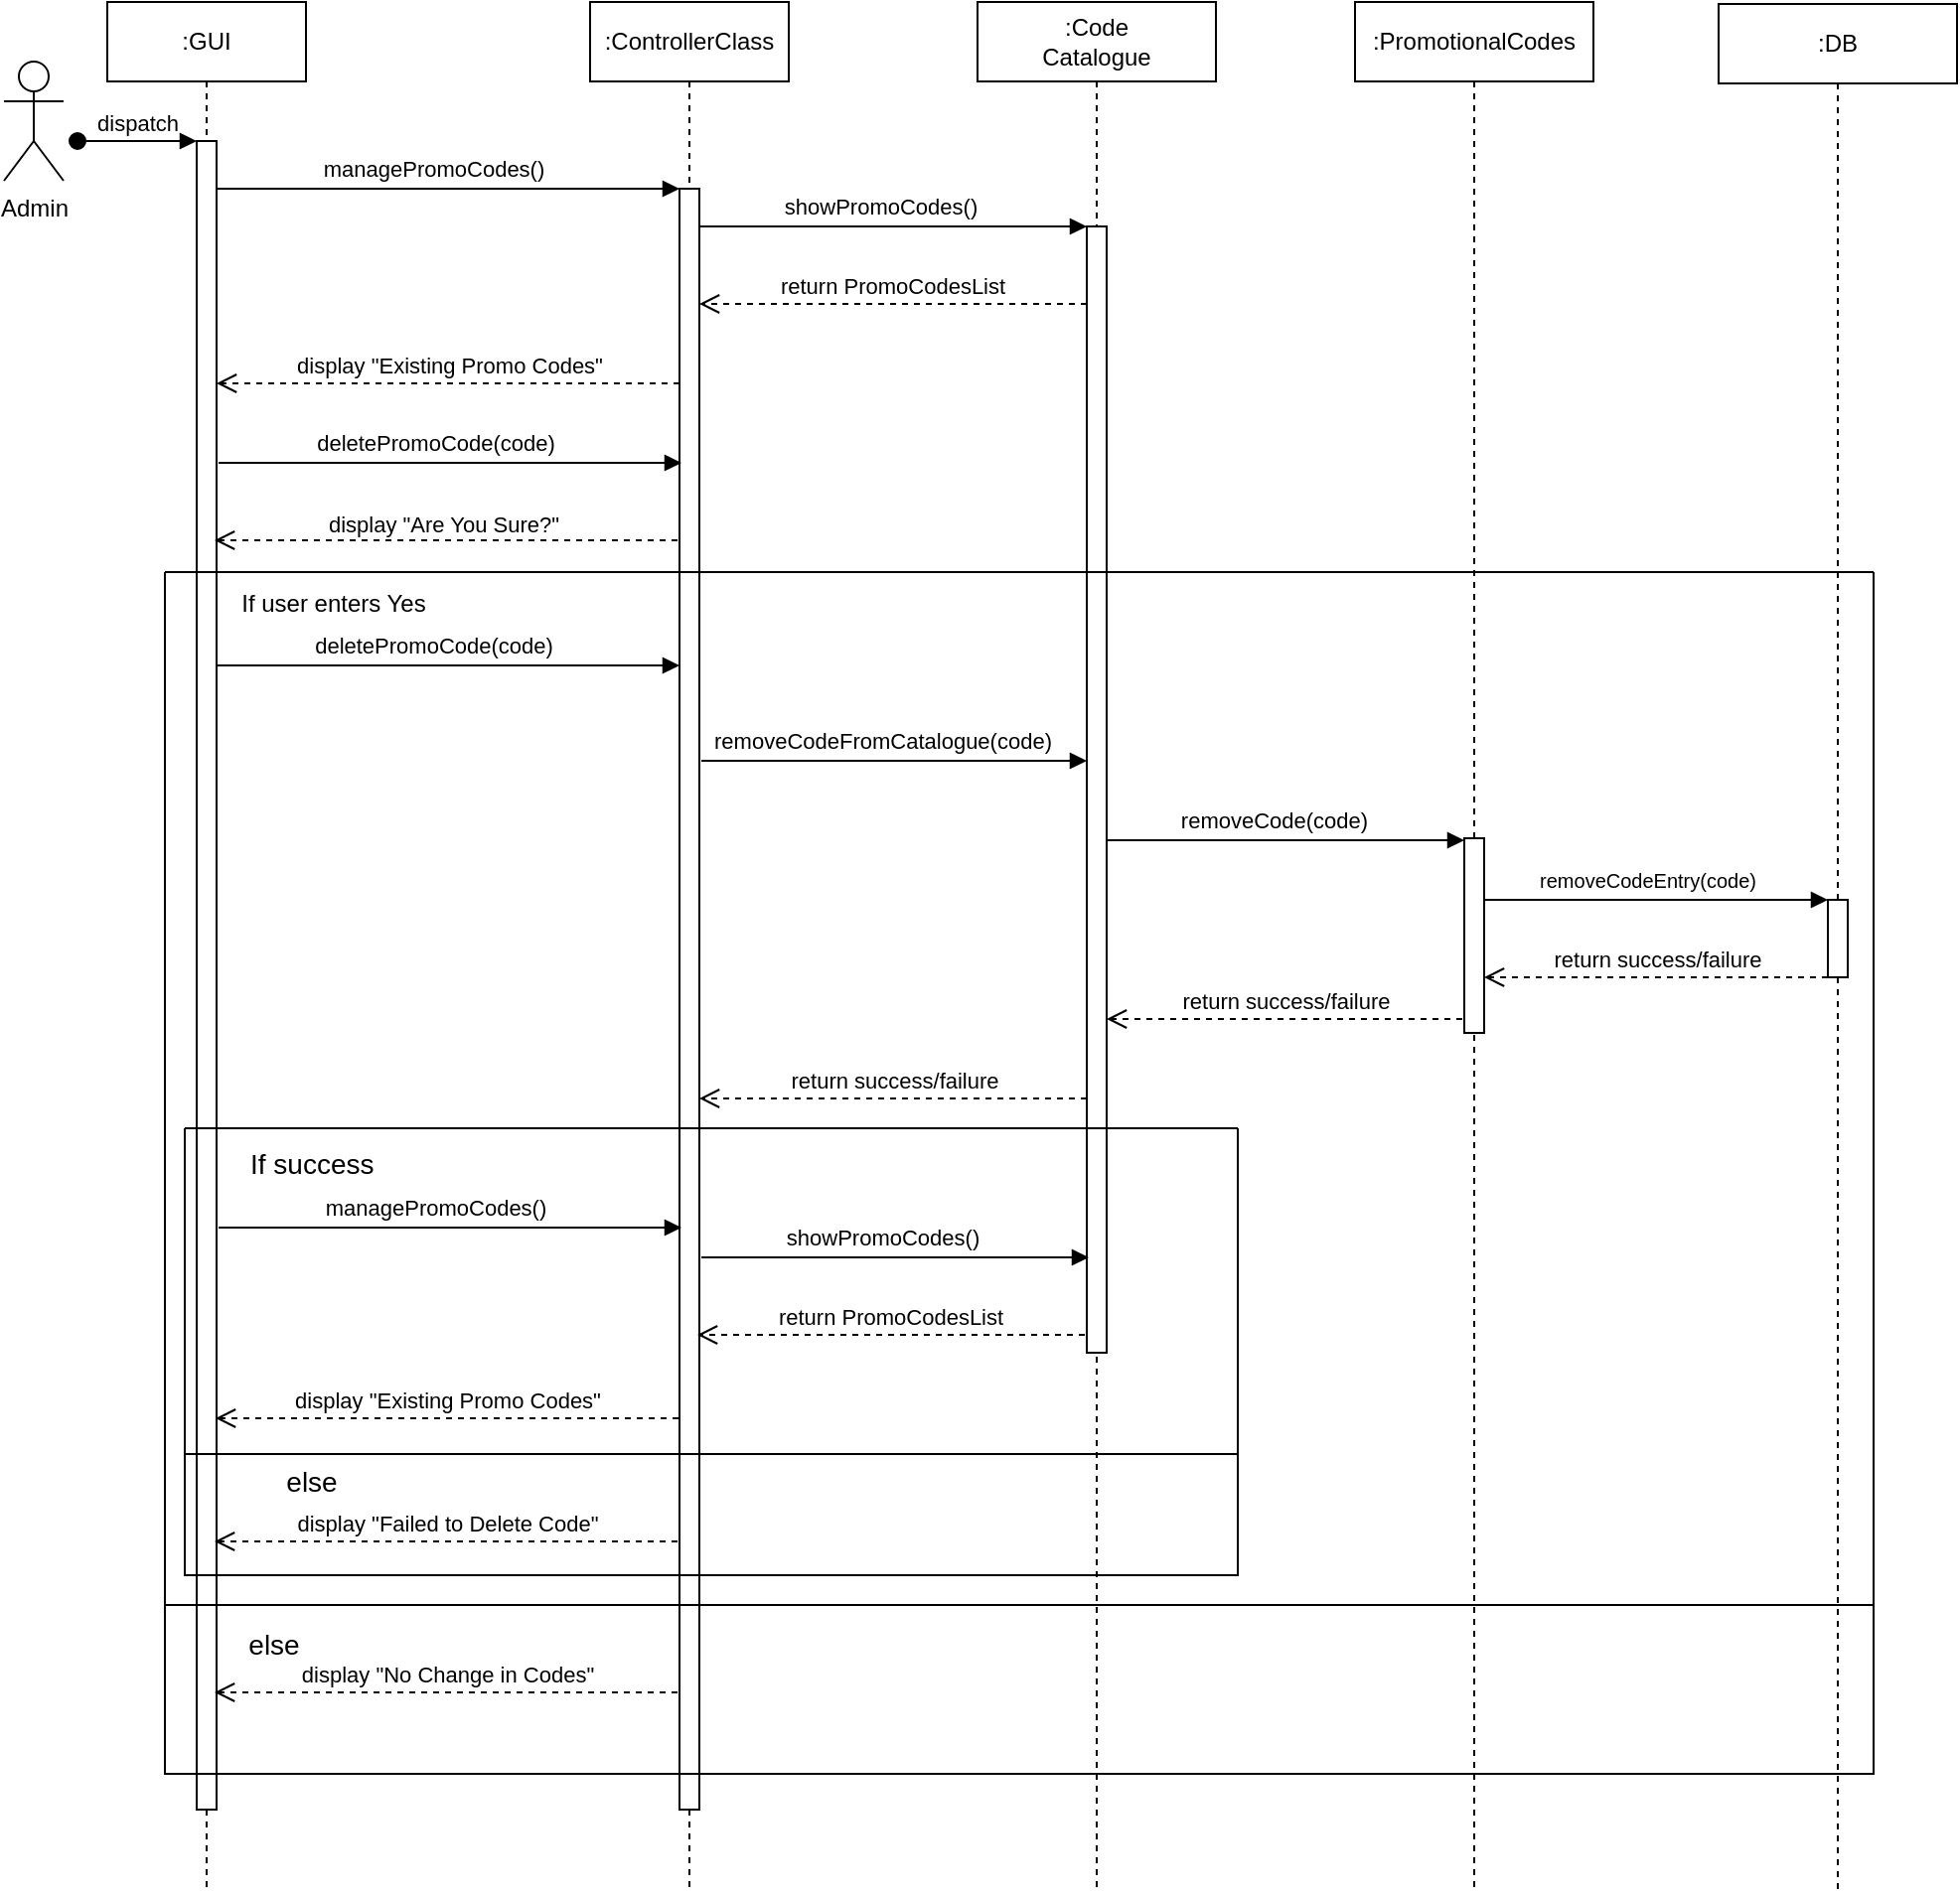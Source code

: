 <mxfile version="28.2.8">
  <diagram name="Page-1" id="2YBvvXClWsGukQMizWep">
    <mxGraphModel dx="1418" dy="794" grid="1" gridSize="10" guides="1" tooltips="1" connect="1" arrows="1" fold="1" page="1" pageScale="1" pageWidth="850" pageHeight="1100" math="0" shadow="0">
      <root>
        <mxCell id="0" />
        <mxCell id="1" parent="0" />
        <mxCell id="aM9ryv3xv72pqoxQDRHE-1" value=":GUI" style="shape=umlLifeline;perimeter=lifelinePerimeter;whiteSpace=wrap;html=1;container=0;dropTarget=0;collapsible=0;recursiveResize=0;outlineConnect=0;portConstraint=eastwest;newEdgeStyle={&quot;edgeStyle&quot;:&quot;elbowEdgeStyle&quot;,&quot;elbow&quot;:&quot;vertical&quot;,&quot;curved&quot;:0,&quot;rounded&quot;:0};" parent="1" vertex="1">
          <mxGeometry x="111" y="48" width="100" height="952" as="geometry" />
        </mxCell>
        <mxCell id="aM9ryv3xv72pqoxQDRHE-2" value="" style="html=1;points=[];perimeter=orthogonalPerimeter;outlineConnect=0;targetShapes=umlLifeline;portConstraint=eastwest;newEdgeStyle={&quot;edgeStyle&quot;:&quot;elbowEdgeStyle&quot;,&quot;elbow&quot;:&quot;vertical&quot;,&quot;curved&quot;:0,&quot;rounded&quot;:0};" parent="aM9ryv3xv72pqoxQDRHE-1" vertex="1">
          <mxGeometry x="45" y="70" width="10" height="840" as="geometry" />
        </mxCell>
        <mxCell id="aM9ryv3xv72pqoxQDRHE-3" value="dispatch" style="html=1;verticalAlign=bottom;startArrow=oval;endArrow=block;startSize=8;edgeStyle=elbowEdgeStyle;elbow=vertical;curved=0;rounded=0;" parent="aM9ryv3xv72pqoxQDRHE-1" target="aM9ryv3xv72pqoxQDRHE-2" edge="1">
          <mxGeometry relative="1" as="geometry">
            <mxPoint x="-15" y="70" as="sourcePoint" />
          </mxGeometry>
        </mxCell>
        <mxCell id="aM9ryv3xv72pqoxQDRHE-5" value=":ControllerClass" style="shape=umlLifeline;perimeter=lifelinePerimeter;whiteSpace=wrap;html=1;container=0;dropTarget=0;collapsible=0;recursiveResize=0;outlineConnect=0;portConstraint=eastwest;newEdgeStyle={&quot;edgeStyle&quot;:&quot;elbowEdgeStyle&quot;,&quot;elbow&quot;:&quot;vertical&quot;,&quot;curved&quot;:0,&quot;rounded&quot;:0};" parent="1" vertex="1">
          <mxGeometry x="354" y="48" width="100" height="952" as="geometry" />
        </mxCell>
        <mxCell id="aM9ryv3xv72pqoxQDRHE-6" value="" style="html=1;points=[];perimeter=orthogonalPerimeter;outlineConnect=0;targetShapes=umlLifeline;portConstraint=eastwest;newEdgeStyle={&quot;edgeStyle&quot;:&quot;elbowEdgeStyle&quot;,&quot;elbow&quot;:&quot;vertical&quot;,&quot;curved&quot;:0,&quot;rounded&quot;:0};" parent="aM9ryv3xv72pqoxQDRHE-5" vertex="1">
          <mxGeometry x="45" y="94" width="10" height="816" as="geometry" />
        </mxCell>
        <mxCell id="aM9ryv3xv72pqoxQDRHE-7" value="" style="html=1;verticalAlign=bottom;endArrow=block;edgeStyle=elbowEdgeStyle;elbow=vertical;curved=0;rounded=0;" parent="1" edge="1">
          <mxGeometry relative="1" as="geometry">
            <mxPoint x="166" y="142" as="sourcePoint" />
            <Array as="points">
              <mxPoint x="209" y="142" />
              <mxPoint x="251" y="122" />
            </Array>
            <mxPoint x="399" y="142" as="targetPoint" />
          </mxGeometry>
        </mxCell>
        <mxCell id="0jZ7-tW0BVTjiJO53gmQ-3" value="managePromoCodes()" style="edgeLabel;html=1;align=center;verticalAlign=middle;resizable=0;points=[];" parent="aM9ryv3xv72pqoxQDRHE-7" vertex="1" connectable="0">
          <mxGeometry x="-0.065" y="3" relative="1" as="geometry">
            <mxPoint y="-7" as="offset" />
          </mxGeometry>
        </mxCell>
        <mxCell id="aM9ryv3xv72pqoxQDRHE-8" value="display &quot;Existing Promo Codes&quot;" style="html=1;verticalAlign=bottom;endArrow=open;dashed=1;endSize=8;edgeStyle=elbowEdgeStyle;elbow=vertical;curved=0;rounded=0;" parent="1" edge="1">
          <mxGeometry relative="1" as="geometry">
            <mxPoint x="166" y="240.0" as="targetPoint" />
            <Array as="points">
              <mxPoint x="264" y="240" />
            </Array>
            <mxPoint x="399" y="240" as="sourcePoint" />
          </mxGeometry>
        </mxCell>
        <mxCell id="VEuW4mEXxXxEv6BpwXh5-1" value="Admin" style="shape=umlActor;verticalLabelPosition=bottom;verticalAlign=top;html=1;" parent="1" vertex="1">
          <mxGeometry x="59" y="78" width="30" height="60" as="geometry" />
        </mxCell>
        <mxCell id="VEuW4mEXxXxEv6BpwXh5-5" value=":PromotionalCodes" style="shape=umlLifeline;perimeter=lifelinePerimeter;whiteSpace=wrap;html=1;container=0;dropTarget=0;collapsible=0;recursiveResize=0;outlineConnect=0;portConstraint=eastwest;newEdgeStyle={&quot;edgeStyle&quot;:&quot;elbowEdgeStyle&quot;,&quot;elbow&quot;:&quot;vertical&quot;,&quot;curved&quot;:0,&quot;rounded&quot;:0};" parent="1" vertex="1">
          <mxGeometry x="739" y="48" width="120" height="952" as="geometry" />
        </mxCell>
        <mxCell id="VEuW4mEXxXxEv6BpwXh5-6" value="" style="html=1;points=[];perimeter=orthogonalPerimeter;outlineConnect=0;targetShapes=umlLifeline;portConstraint=eastwest;newEdgeStyle={&quot;edgeStyle&quot;:&quot;elbowEdgeStyle&quot;,&quot;elbow&quot;:&quot;vertical&quot;,&quot;curved&quot;:0,&quot;rounded&quot;:0};" parent="VEuW4mEXxXxEv6BpwXh5-5" vertex="1">
          <mxGeometry x="55" y="421" width="10" height="98" as="geometry" />
        </mxCell>
        <mxCell id="0jZ7-tW0BVTjiJO53gmQ-1" value=":DB" style="shape=umlLifeline;perimeter=lifelinePerimeter;whiteSpace=wrap;html=1;container=0;dropTarget=0;collapsible=0;recursiveResize=0;outlineConnect=0;portConstraint=eastwest;newEdgeStyle={&quot;edgeStyle&quot;:&quot;elbowEdgeStyle&quot;,&quot;elbow&quot;:&quot;vertical&quot;,&quot;curved&quot;:0,&quot;rounded&quot;:0};" parent="1" vertex="1">
          <mxGeometry x="922" y="49" width="120" height="951" as="geometry" />
        </mxCell>
        <mxCell id="EJbwKhiUwv7nrLsNbU0W-14" value="" style="html=1;points=[];perimeter=orthogonalPerimeter;outlineConnect=0;targetShapes=umlLifeline;portConstraint=eastwest;newEdgeStyle={&quot;edgeStyle&quot;:&quot;elbowEdgeStyle&quot;,&quot;elbow&quot;:&quot;vertical&quot;,&quot;curved&quot;:0,&quot;rounded&quot;:0};" parent="0jZ7-tW0BVTjiJO53gmQ-1" vertex="1">
          <mxGeometry x="55" y="451" width="10" height="39" as="geometry" />
        </mxCell>
        <mxCell id="0jZ7-tW0BVTjiJO53gmQ-4" value=":Code&lt;div&gt;Catalogue&lt;/div&gt;" style="shape=umlLifeline;perimeter=lifelinePerimeter;whiteSpace=wrap;html=1;container=0;dropTarget=0;collapsible=0;recursiveResize=0;outlineConnect=0;portConstraint=eastwest;newEdgeStyle={&quot;edgeStyle&quot;:&quot;elbowEdgeStyle&quot;,&quot;elbow&quot;:&quot;vertical&quot;,&quot;curved&quot;:0,&quot;rounded&quot;:0};" parent="1" vertex="1">
          <mxGeometry x="549" y="48" width="120" height="952" as="geometry" />
        </mxCell>
        <mxCell id="0jZ7-tW0BVTjiJO53gmQ-5" value="" style="html=1;points=[];perimeter=orthogonalPerimeter;outlineConnect=0;targetShapes=umlLifeline;portConstraint=eastwest;newEdgeStyle={&quot;edgeStyle&quot;:&quot;elbowEdgeStyle&quot;,&quot;elbow&quot;:&quot;vertical&quot;,&quot;curved&quot;:0,&quot;rounded&quot;:0};" parent="0jZ7-tW0BVTjiJO53gmQ-4" vertex="1">
          <mxGeometry x="55" y="113" width="10" height="567" as="geometry" />
        </mxCell>
        <mxCell id="0jZ7-tW0BVTjiJO53gmQ-6" value="" style="html=1;verticalAlign=bottom;endArrow=block;edgeStyle=elbowEdgeStyle;elbow=vertical;curved=0;rounded=0;" parent="1" edge="1">
          <mxGeometry relative="1" as="geometry">
            <mxPoint x="409" y="161" as="sourcePoint" />
            <Array as="points">
              <mxPoint x="452" y="161" />
              <mxPoint x="494" y="141" />
            </Array>
            <mxPoint x="604" y="161" as="targetPoint" />
          </mxGeometry>
        </mxCell>
        <mxCell id="0jZ7-tW0BVTjiJO53gmQ-7" value="showPromoCodes()" style="edgeLabel;html=1;align=center;verticalAlign=middle;resizable=0;points=[];" parent="0jZ7-tW0BVTjiJO53gmQ-6" vertex="1" connectable="0">
          <mxGeometry x="-0.065" y="3" relative="1" as="geometry">
            <mxPoint y="-7" as="offset" />
          </mxGeometry>
        </mxCell>
        <mxCell id="0jZ7-tW0BVTjiJO53gmQ-8" value="return PromoCodesList" style="html=1;verticalAlign=bottom;endArrow=open;dashed=1;endSize=8;edgeStyle=elbowEdgeStyle;elbow=vertical;curved=0;rounded=0;" parent="1" edge="1">
          <mxGeometry x="0.005" relative="1" as="geometry">
            <mxPoint x="409" y="200" as="targetPoint" />
            <Array as="points">
              <mxPoint x="499" y="200" />
            </Array>
            <mxPoint x="604" y="200.0" as="sourcePoint" />
            <mxPoint as="offset" />
          </mxGeometry>
        </mxCell>
        <mxCell id="0jZ7-tW0BVTjiJO53gmQ-9" value="" style="html=1;verticalAlign=bottom;endArrow=block;edgeStyle=elbowEdgeStyle;elbow=vertical;curved=0;rounded=0;" parent="1" edge="1">
          <mxGeometry relative="1" as="geometry">
            <mxPoint x="167" y="280" as="sourcePoint" />
            <Array as="points">
              <mxPoint x="210" y="280" />
              <mxPoint x="252" y="260" />
            </Array>
            <mxPoint x="400" y="280" as="targetPoint" />
          </mxGeometry>
        </mxCell>
        <mxCell id="0jZ7-tW0BVTjiJO53gmQ-10" value="deletePromoCode(code)" style="edgeLabel;html=1;align=center;verticalAlign=middle;resizable=0;points=[];" parent="0jZ7-tW0BVTjiJO53gmQ-9" vertex="1" connectable="0">
          <mxGeometry x="-0.065" y="3" relative="1" as="geometry">
            <mxPoint y="-7" as="offset" />
          </mxGeometry>
        </mxCell>
        <mxCell id="0jZ7-tW0BVTjiJO53gmQ-28" value="" style="swimlane;startSize=0;" parent="1" vertex="1">
          <mxGeometry x="140" y="335" width="860" height="605" as="geometry" />
        </mxCell>
        <mxCell id="EJbwKhiUwv7nrLsNbU0W-18" value="&lt;div&gt;&lt;span style=&quot;text-wrap-mode: nowrap; background-color: rgb(255, 255, 255);&quot;&gt;If user enters Yes&lt;/span&gt;&lt;/div&gt;" style="text;whiteSpace=wrap;html=1;fontSize=12;align=center;" parent="0jZ7-tW0BVTjiJO53gmQ-28" vertex="1">
          <mxGeometry x="20" y="2" width="130" height="40" as="geometry" />
        </mxCell>
        <mxCell id="BeFSrIk958UR365Rvj6z-5" value="" style="html=1;verticalAlign=bottom;endArrow=block;edgeStyle=elbowEdgeStyle;elbow=vertical;curved=0;rounded=0;" parent="0jZ7-tW0BVTjiJO53gmQ-28" edge="1">
          <mxGeometry relative="1" as="geometry">
            <mxPoint x="26" y="47" as="sourcePoint" />
            <Array as="points">
              <mxPoint x="69" y="47" />
              <mxPoint x="111" y="27" />
            </Array>
            <mxPoint x="259" y="47" as="targetPoint" />
          </mxGeometry>
        </mxCell>
        <mxCell id="BeFSrIk958UR365Rvj6z-6" value="deletePromoCode(code)" style="edgeLabel;html=1;align=center;verticalAlign=middle;resizable=0;points=[];" parent="BeFSrIk958UR365Rvj6z-5" vertex="1" connectable="0">
          <mxGeometry x="-0.065" y="3" relative="1" as="geometry">
            <mxPoint y="-7" as="offset" />
          </mxGeometry>
        </mxCell>
        <mxCell id="BeFSrIk958UR365Rvj6z-7" value="" style="html=1;verticalAlign=bottom;endArrow=block;edgeStyle=elbowEdgeStyle;elbow=vertical;curved=0;rounded=0;" parent="0jZ7-tW0BVTjiJO53gmQ-28" target="0jZ7-tW0BVTjiJO53gmQ-5" edge="1">
          <mxGeometry relative="1" as="geometry">
            <mxPoint x="270" y="95" as="sourcePoint" />
            <Array as="points">
              <mxPoint x="313" y="95" />
              <mxPoint x="355" y="75" />
            </Array>
            <mxPoint x="450" y="95" as="targetPoint" />
          </mxGeometry>
        </mxCell>
        <mxCell id="BeFSrIk958UR365Rvj6z-8" value="removeCodeFromCatalogue(code)" style="edgeLabel;html=1;align=center;verticalAlign=middle;resizable=0;points=[];" parent="BeFSrIk958UR365Rvj6z-7" vertex="1" connectable="0">
          <mxGeometry x="-0.065" y="3" relative="1" as="geometry">
            <mxPoint y="-7" as="offset" />
          </mxGeometry>
        </mxCell>
        <mxCell id="BeFSrIk958UR365Rvj6z-9" value="" style="html=1;verticalAlign=bottom;endArrow=block;edgeStyle=elbowEdgeStyle;elbow=vertical;curved=0;rounded=0;" parent="0jZ7-tW0BVTjiJO53gmQ-28" edge="1">
          <mxGeometry relative="1" as="geometry">
            <mxPoint x="474" y="135" as="sourcePoint" />
            <Array as="points">
              <mxPoint x="517" y="135" />
              <mxPoint x="559" y="115" />
            </Array>
            <mxPoint x="654" y="135" as="targetPoint" />
          </mxGeometry>
        </mxCell>
        <mxCell id="BeFSrIk958UR365Rvj6z-10" value="removeCode(code)" style="edgeLabel;html=1;align=center;verticalAlign=middle;resizable=0;points=[];" parent="BeFSrIk958UR365Rvj6z-9" vertex="1" connectable="0">
          <mxGeometry x="-0.065" y="3" relative="1" as="geometry">
            <mxPoint y="-7" as="offset" />
          </mxGeometry>
        </mxCell>
        <mxCell id="BeFSrIk958UR365Rvj6z-11" value="" style="html=1;verticalAlign=bottom;endArrow=block;edgeStyle=elbowEdgeStyle;elbow=vertical;curved=0;rounded=0;" parent="0jZ7-tW0BVTjiJO53gmQ-28" target="EJbwKhiUwv7nrLsNbU0W-14" edge="1">
          <mxGeometry relative="1" as="geometry">
            <mxPoint x="664" y="165" as="sourcePoint" />
            <Array as="points">
              <mxPoint x="704" y="165" />
              <mxPoint x="746" y="145" />
            </Array>
            <mxPoint x="831" y="165" as="targetPoint" />
          </mxGeometry>
        </mxCell>
        <mxCell id="BeFSrIk958UR365Rvj6z-12" value="&lt;font style=&quot;font-size: 10px;&quot;&gt;removeCodeEntry(code)&lt;/font&gt;" style="edgeLabel;html=1;align=center;verticalAlign=middle;resizable=0;points=[];fontSize=7;" parent="BeFSrIk958UR365Rvj6z-11" vertex="1" connectable="0">
          <mxGeometry x="-0.065" y="3" relative="1" as="geometry">
            <mxPoint x="1" y="-7" as="offset" />
          </mxGeometry>
        </mxCell>
        <mxCell id="BeFSrIk958UR365Rvj6z-13" value="return success/failure" style="html=1;verticalAlign=bottom;endArrow=open;dashed=1;endSize=8;edgeStyle=elbowEdgeStyle;elbow=vertical;curved=0;rounded=0;" parent="0jZ7-tW0BVTjiJO53gmQ-28" edge="1">
          <mxGeometry relative="1" as="geometry">
            <mxPoint x="664" y="204" as="targetPoint" />
            <Array as="points">
              <mxPoint x="732" y="204" />
            </Array>
            <mxPoint x="837" y="204.0" as="sourcePoint" />
          </mxGeometry>
        </mxCell>
        <mxCell id="BeFSrIk958UR365Rvj6z-14" value="return success/failure" style="html=1;verticalAlign=bottom;endArrow=open;dashed=1;endSize=8;edgeStyle=elbowEdgeStyle;elbow=vertical;curved=0;rounded=0;" parent="0jZ7-tW0BVTjiJO53gmQ-28" target="0jZ7-tW0BVTjiJO53gmQ-5" edge="1">
          <mxGeometry relative="1" as="geometry">
            <mxPoint x="480" y="225" as="targetPoint" />
            <Array as="points">
              <mxPoint x="548" y="225" />
            </Array>
            <mxPoint x="653" y="225.0" as="sourcePoint" />
          </mxGeometry>
        </mxCell>
        <mxCell id="BeFSrIk958UR365Rvj6z-15" value="return success/failure" style="html=1;verticalAlign=bottom;endArrow=open;dashed=1;endSize=8;edgeStyle=elbowEdgeStyle;elbow=vertical;curved=0;rounded=0;" parent="0jZ7-tW0BVTjiJO53gmQ-28" target="aM9ryv3xv72pqoxQDRHE-6" edge="1">
          <mxGeometry relative="1" as="geometry">
            <mxPoint x="285" y="265" as="targetPoint" />
            <Array as="points">
              <mxPoint x="359" y="265" />
            </Array>
            <mxPoint x="464" y="265.0" as="sourcePoint" />
          </mxGeometry>
        </mxCell>
        <mxCell id="0jZ7-tW0BVTjiJO53gmQ-37" value="&lt;div style=&quot;&quot;&gt;&lt;span style=&quot;text-wrap-mode: nowrap; background-color: rgb(255, 255, 255);&quot;&gt;else&lt;/span&gt;&lt;/div&gt;" style="text;whiteSpace=wrap;html=1;fontSize=14;align=center;" parent="0jZ7-tW0BVTjiJO53gmQ-28" vertex="1">
          <mxGeometry x="-10" y="525" width="130" height="40" as="geometry" />
        </mxCell>
        <mxCell id="BeFSrIk958UR365Rvj6z-22" value="" style="line;strokeWidth=1;html=1;" parent="0jZ7-tW0BVTjiJO53gmQ-28" vertex="1">
          <mxGeometry y="515" width="860" height="10" as="geometry" />
        </mxCell>
        <mxCell id="BeFSrIk958UR365Rvj6z-23" value="display &quot;No Change in Codes&quot;" style="html=1;verticalAlign=bottom;endArrow=open;dashed=1;endSize=8;edgeStyle=elbowEdgeStyle;elbow=vertical;curved=0;rounded=0;" parent="0jZ7-tW0BVTjiJO53gmQ-28" edge="1">
          <mxGeometry relative="1" as="geometry">
            <mxPoint x="25" y="564.0" as="targetPoint" />
            <Array as="points">
              <mxPoint x="123" y="564" />
            </Array>
            <mxPoint x="258" y="564" as="sourcePoint" />
          </mxGeometry>
        </mxCell>
        <mxCell id="0jZ7-tW0BVTjiJO53gmQ-55" value="" style="swimlane;startSize=0;" parent="1" vertex="1">
          <mxGeometry x="150" y="615" width="530" height="225" as="geometry" />
        </mxCell>
        <mxCell id="0jZ7-tW0BVTjiJO53gmQ-57" value="&lt;span style=&quot;text-wrap-mode: nowrap; background-color: rgb(255, 255, 255);&quot;&gt;If success&lt;/span&gt;" style="text;whiteSpace=wrap;html=1;fontSize=14;align=left;" parent="0jZ7-tW0BVTjiJO53gmQ-55" vertex="1">
          <mxGeometry x="30.5" y="3" width="195" height="40" as="geometry" />
        </mxCell>
        <mxCell id="0jZ7-tW0BVTjiJO53gmQ-58" value="&lt;div style=&quot;&quot;&gt;&lt;span style=&quot;text-wrap-mode: nowrap; background-color: rgb(255, 255, 255);&quot;&gt;else&lt;/span&gt;&lt;/div&gt;" style="text;whiteSpace=wrap;html=1;fontSize=14;align=center;" parent="0jZ7-tW0BVTjiJO53gmQ-55" vertex="1">
          <mxGeometry x="-1" y="163" width="130" height="40" as="geometry" />
        </mxCell>
        <mxCell id="0jZ7-tW0BVTjiJO53gmQ-56" value="" style="line;strokeWidth=1;html=1;" parent="0jZ7-tW0BVTjiJO53gmQ-55" vertex="1">
          <mxGeometry y="159" width="530" height="10" as="geometry" />
        </mxCell>
        <mxCell id="BeFSrIk958UR365Rvj6z-16" value="" style="html=1;verticalAlign=bottom;endArrow=block;edgeStyle=elbowEdgeStyle;elbow=vertical;curved=0;rounded=0;" parent="0jZ7-tW0BVTjiJO53gmQ-55" edge="1">
          <mxGeometry relative="1" as="geometry">
            <mxPoint x="260" y="65" as="sourcePoint" />
            <Array as="points">
              <mxPoint x="303" y="65" />
              <mxPoint x="345" y="45" />
            </Array>
            <mxPoint x="455" y="65" as="targetPoint" />
          </mxGeometry>
        </mxCell>
        <mxCell id="BeFSrIk958UR365Rvj6z-17" value="showPromoCodes()" style="edgeLabel;html=1;align=center;verticalAlign=middle;resizable=0;points=[];" parent="BeFSrIk958UR365Rvj6z-16" vertex="1" connectable="0">
          <mxGeometry x="-0.065" y="3" relative="1" as="geometry">
            <mxPoint y="-7" as="offset" />
          </mxGeometry>
        </mxCell>
        <mxCell id="BeFSrIk958UR365Rvj6z-18" value="" style="html=1;verticalAlign=bottom;endArrow=block;edgeStyle=elbowEdgeStyle;elbow=vertical;curved=0;rounded=0;" parent="0jZ7-tW0BVTjiJO53gmQ-55" edge="1">
          <mxGeometry relative="1" as="geometry">
            <mxPoint x="17" y="50" as="sourcePoint" />
            <Array as="points">
              <mxPoint x="60" y="50" />
              <mxPoint x="102" y="30" />
            </Array>
            <mxPoint x="250" y="50" as="targetPoint" />
          </mxGeometry>
        </mxCell>
        <mxCell id="BeFSrIk958UR365Rvj6z-19" value="managePromoCodes()" style="edgeLabel;html=1;align=center;verticalAlign=middle;resizable=0;points=[];" parent="BeFSrIk958UR365Rvj6z-18" vertex="1" connectable="0">
          <mxGeometry x="-0.065" y="3" relative="1" as="geometry">
            <mxPoint y="-7" as="offset" />
          </mxGeometry>
        </mxCell>
        <mxCell id="BeFSrIk958UR365Rvj6z-20" value="return PromoCodesList" style="html=1;verticalAlign=bottom;endArrow=open;dashed=1;endSize=8;edgeStyle=elbowEdgeStyle;elbow=vertical;curved=0;rounded=0;" parent="0jZ7-tW0BVTjiJO53gmQ-55" edge="1">
          <mxGeometry x="0.005" relative="1" as="geometry">
            <mxPoint x="258" y="104" as="targetPoint" />
            <Array as="points">
              <mxPoint x="348" y="104" />
            </Array>
            <mxPoint x="453" y="104.0" as="sourcePoint" />
            <mxPoint as="offset" />
          </mxGeometry>
        </mxCell>
        <mxCell id="BeFSrIk958UR365Rvj6z-21" value="display &quot;Existing Promo Codes&quot;" style="html=1;verticalAlign=bottom;endArrow=open;dashed=1;endSize=8;edgeStyle=elbowEdgeStyle;elbow=vertical;curved=0;rounded=0;" parent="0jZ7-tW0BVTjiJO53gmQ-55" edge="1">
          <mxGeometry relative="1" as="geometry">
            <mxPoint x="15.5" y="146.0" as="targetPoint" />
            <Array as="points">
              <mxPoint x="113.5" y="146" />
            </Array>
            <mxPoint x="248.5" y="146" as="sourcePoint" />
          </mxGeometry>
        </mxCell>
        <mxCell id="0jZ7-tW0BVTjiJO53gmQ-73" value="display &quot;Failed to Delete Code&quot;" style="html=1;verticalAlign=bottom;endArrow=open;dashed=1;endSize=8;edgeStyle=elbowEdgeStyle;elbow=vertical;curved=0;rounded=0;align=center;" parent="0jZ7-tW0BVTjiJO53gmQ-55" edge="1">
          <mxGeometry relative="1" as="geometry">
            <mxPoint x="15" y="208" as="targetPoint" />
            <Array as="points">
              <mxPoint x="107" y="208" />
            </Array>
            <mxPoint x="248" y="208" as="sourcePoint" />
          </mxGeometry>
        </mxCell>
        <mxCell id="EJbwKhiUwv7nrLsNbU0W-2" value="display &quot;Are You Sure?&quot;" style="html=1;verticalAlign=bottom;endArrow=open;dashed=1;endSize=8;edgeStyle=elbowEdgeStyle;elbow=vertical;curved=0;rounded=0;" parent="1" edge="1">
          <mxGeometry x="0.013" y="1" relative="1" as="geometry">
            <mxPoint x="165" y="319.0" as="targetPoint" />
            <Array as="points">
              <mxPoint x="263" y="319" />
            </Array>
            <mxPoint x="398" y="319" as="sourcePoint" />
            <mxPoint as="offset" />
          </mxGeometry>
        </mxCell>
      </root>
    </mxGraphModel>
  </diagram>
</mxfile>
